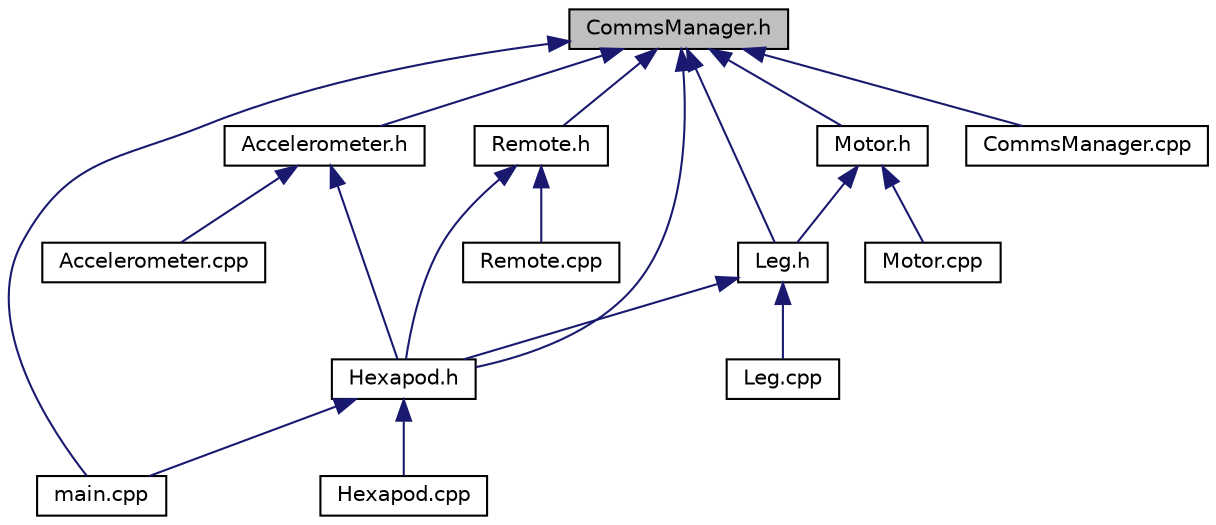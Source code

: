 digraph "CommsManager.h"
{
  edge [fontname="Helvetica",fontsize="10",labelfontname="Helvetica",labelfontsize="10"];
  node [fontname="Helvetica",fontsize="10",shape=record];
  Node3 [label="CommsManager.h",height=0.2,width=0.4,color="black", fillcolor="grey75", style="filled", fontcolor="black"];
  Node3 -> Node4 [dir="back",color="midnightblue",fontsize="10",style="solid",fontname="Helvetica"];
  Node4 [label="Accelerometer.h",height=0.2,width=0.4,color="black", fillcolor="white", style="filled",URL="$_accelerometer_8h.html",tooltip="Accelerometer.h class. "];
  Node4 -> Node5 [dir="back",color="midnightblue",fontsize="10",style="solid",fontname="Helvetica"];
  Node5 [label="Hexapod.h",height=0.2,width=0.4,color="black", fillcolor="white", style="filled",URL="$_hexapod_8h.html",tooltip="Hexapod class. "];
  Node5 -> Node6 [dir="back",color="midnightblue",fontsize="10",style="solid",fontname="Helvetica"];
  Node6 [label="Hexapod.cpp",height=0.2,width=0.4,color="black", fillcolor="white", style="filled",URL="$_hexapod_8cpp.html",tooltip="Hexapod class functions. "];
  Node5 -> Node7 [dir="back",color="midnightblue",fontsize="10",style="solid",fontname="Helvetica"];
  Node7 [label="main.cpp",height=0.2,width=0.4,color="black", fillcolor="white", style="filled",URL="$main_8cpp.html",tooltip="main function "];
  Node4 -> Node8 [dir="back",color="midnightblue",fontsize="10",style="solid",fontname="Helvetica"];
  Node8 [label="Accelerometer.cpp",height=0.2,width=0.4,color="black", fillcolor="white", style="filled",URL="$_accelerometer_8cpp.html",tooltip="Accelerometer class functions. "];
  Node3 -> Node9 [dir="back",color="midnightblue",fontsize="10",style="solid",fontname="Helvetica"];
  Node9 [label="Remote.h",height=0.2,width=0.4,color="black", fillcolor="white", style="filled",URL="$_remote_8h.html",tooltip="Remote class. "];
  Node9 -> Node5 [dir="back",color="midnightblue",fontsize="10",style="solid",fontname="Helvetica"];
  Node9 -> Node10 [dir="back",color="midnightblue",fontsize="10",style="solid",fontname="Helvetica"];
  Node10 [label="Remote.cpp",height=0.2,width=0.4,color="black", fillcolor="white", style="filled",URL="$_remote_8cpp.html",tooltip="Remote class functions. "];
  Node3 -> Node11 [dir="back",color="midnightblue",fontsize="10",style="solid",fontname="Helvetica"];
  Node11 [label="Motor.h",height=0.2,width=0.4,color="black", fillcolor="white", style="filled",URL="$_motor_8h.html",tooltip="Motor class. "];
  Node11 -> Node12 [dir="back",color="midnightblue",fontsize="10",style="solid",fontname="Helvetica"];
  Node12 [label="Leg.h",height=0.2,width=0.4,color="black", fillcolor="white", style="filled",URL="$_leg_8h.html",tooltip="Leg class. "];
  Node12 -> Node5 [dir="back",color="midnightblue",fontsize="10",style="solid",fontname="Helvetica"];
  Node12 -> Node13 [dir="back",color="midnightblue",fontsize="10",style="solid",fontname="Helvetica"];
  Node13 [label="Leg.cpp",height=0.2,width=0.4,color="black", fillcolor="white", style="filled",URL="$_leg_8cpp.html",tooltip="Leg class functions. "];
  Node11 -> Node14 [dir="back",color="midnightblue",fontsize="10",style="solid",fontname="Helvetica"];
  Node14 [label="Motor.cpp",height=0.2,width=0.4,color="black", fillcolor="white", style="filled",URL="$_motor_8cpp.html",tooltip="Motor class functions. "];
  Node3 -> Node12 [dir="back",color="midnightblue",fontsize="10",style="solid",fontname="Helvetica"];
  Node3 -> Node5 [dir="back",color="midnightblue",fontsize="10",style="solid",fontname="Helvetica"];
  Node3 -> Node15 [dir="back",color="midnightblue",fontsize="10",style="solid",fontname="Helvetica"];
  Node15 [label="CommsManager.cpp",height=0.2,width=0.4,color="black", fillcolor="white", style="filled",URL="$_comms_manager_8cpp.html",tooltip="CommsManager class functions. "];
  Node3 -> Node7 [dir="back",color="midnightblue",fontsize="10",style="solid",fontname="Helvetica"];
}
